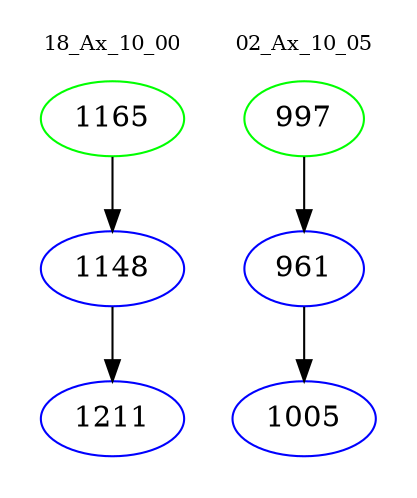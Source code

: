 digraph{
subgraph cluster_0 {
color = white
label = "18_Ax_10_00";
fontsize=10;
T0_1165 [label="1165", color="green"]
T0_1165 -> T0_1148 [color="black"]
T0_1148 [label="1148", color="blue"]
T0_1148 -> T0_1211 [color="black"]
T0_1211 [label="1211", color="blue"]
}
subgraph cluster_1 {
color = white
label = "02_Ax_10_05";
fontsize=10;
T1_997 [label="997", color="green"]
T1_997 -> T1_961 [color="black"]
T1_961 [label="961", color="blue"]
T1_961 -> T1_1005 [color="black"]
T1_1005 [label="1005", color="blue"]
}
}
